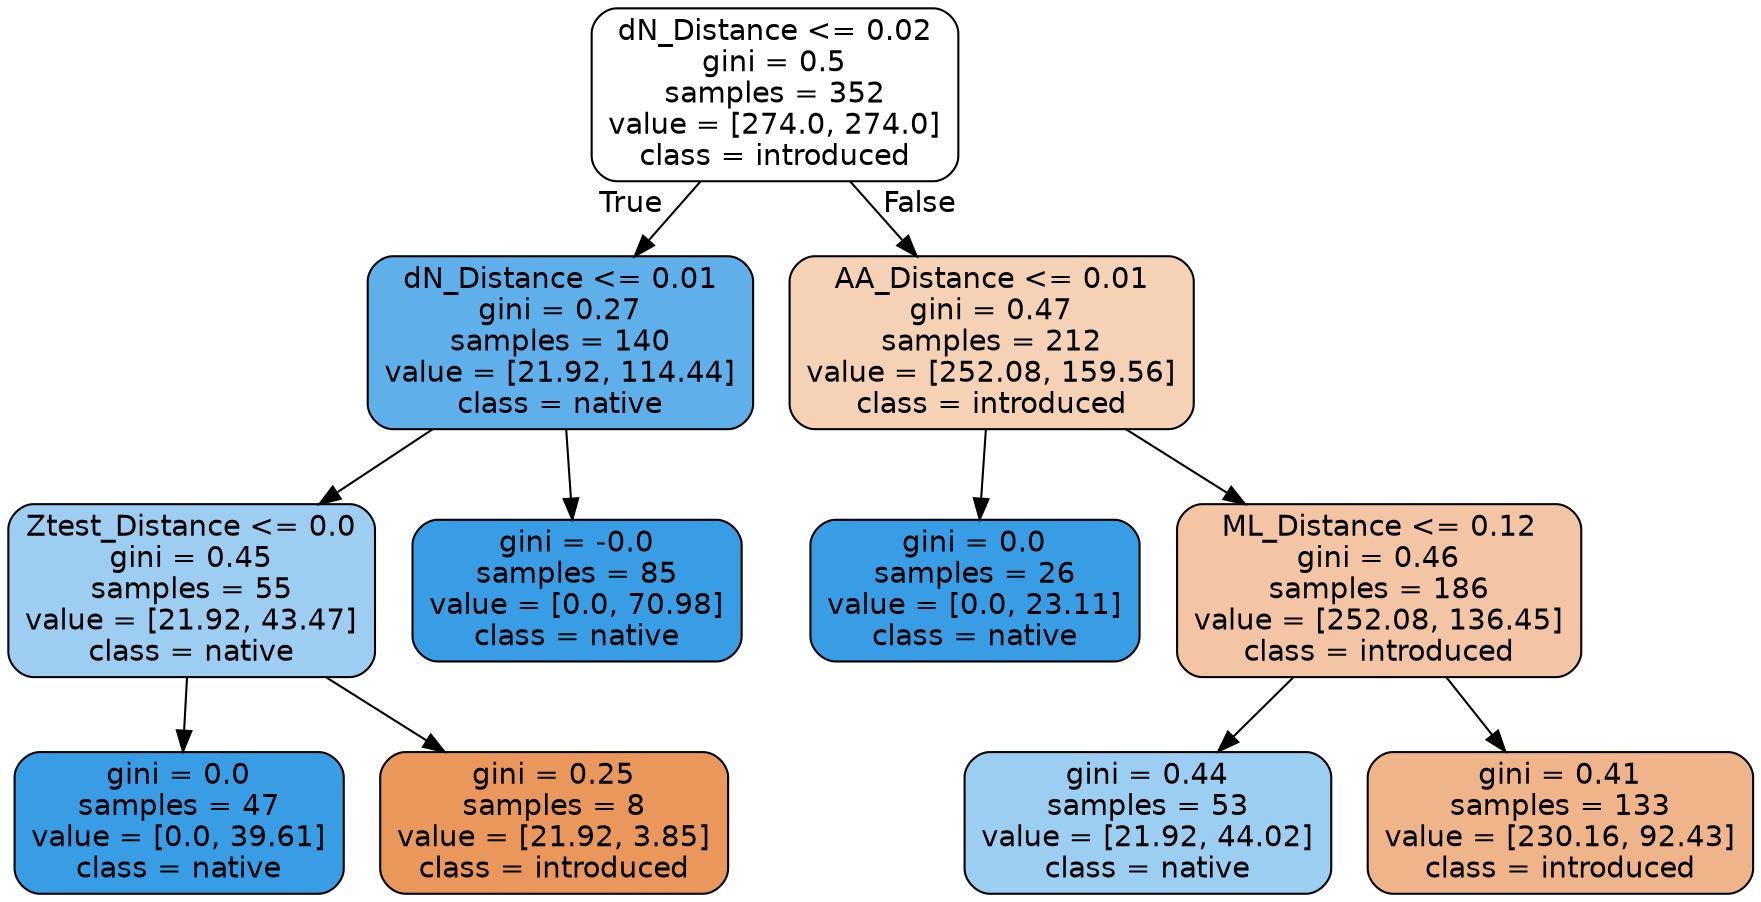 digraph Tree {
node [shape=box, style="filled, rounded", color="black", fontname=helvetica] ;
edge [fontname=helvetica] ;
0 [label="dN_Distance <= 0.02\ngini = 0.5\nsamples = 352\nvalue = [274.0, 274.0]\nclass = introduced", fillcolor="#ffffff"] ;
1 [label="dN_Distance <= 0.01\ngini = 0.27\nsamples = 140\nvalue = [21.92, 114.44]\nclass = native", fillcolor="#5fb0ea"] ;
0 -> 1 [labeldistance=2.5, labelangle=45, headlabel="True"] ;
7 [label="Ztest_Distance <= 0.0\ngini = 0.45\nsamples = 55\nvalue = [21.92, 43.47]\nclass = native", fillcolor="#9dcef2"] ;
1 -> 7 ;
9 [label="gini = 0.0\nsamples = 47\nvalue = [0.0, 39.61]\nclass = native", fillcolor="#399de5"] ;
7 -> 9 ;
10 [label="gini = 0.25\nsamples = 8\nvalue = [21.92, 3.85]\nclass = introduced", fillcolor="#ea975c"] ;
7 -> 10 ;
8 [label="gini = -0.0\nsamples = 85\nvalue = [0.0, 70.98]\nclass = native", fillcolor="#399de5"] ;
1 -> 8 ;
2 [label="AA_Distance <= 0.01\ngini = 0.47\nsamples = 212\nvalue = [252.08, 159.56]\nclass = introduced", fillcolor="#f5d1b6"] ;
0 -> 2 [labeldistance=2.5, labelangle=-45, headlabel="False"] ;
3 [label="gini = 0.0\nsamples = 26\nvalue = [0.0, 23.11]\nclass = native", fillcolor="#399de5"] ;
2 -> 3 ;
4 [label="ML_Distance <= 0.12\ngini = 0.46\nsamples = 186\nvalue = [252.08, 136.45]\nclass = introduced", fillcolor="#f3c5a4"] ;
2 -> 4 ;
5 [label="gini = 0.44\nsamples = 53\nvalue = [21.92, 44.02]\nclass = native", fillcolor="#9ccef2"] ;
4 -> 5 ;
6 [label="gini = 0.41\nsamples = 133\nvalue = [230.16, 92.43]\nclass = introduced", fillcolor="#efb489"] ;
4 -> 6 ;
}